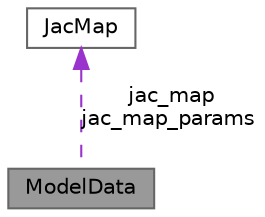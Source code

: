 digraph "ModelData"
{
 // LATEX_PDF_SIZE
  bgcolor="transparent";
  edge [fontname=Helvetica,fontsize=10,labelfontname=Helvetica,labelfontsize=10];
  node [fontname=Helvetica,fontsize=10,shape=box,height=0.2,width=0.4];
  Node1 [label="ModelData",height=0.2,width=0.4,color="gray40", fillcolor="grey60", style="filled", fontcolor="black",tooltip=" "];
  Node2 -> Node1 [dir="back",color="darkorchid3",style="dashed",label=" jac_map\njac_map_params" ];
  Node2 [label="JacMap",height=0.2,width=0.4,color="gray40", fillcolor="white", style="filled",URL="$struct_jac_map.html",tooltip=" "];
}
